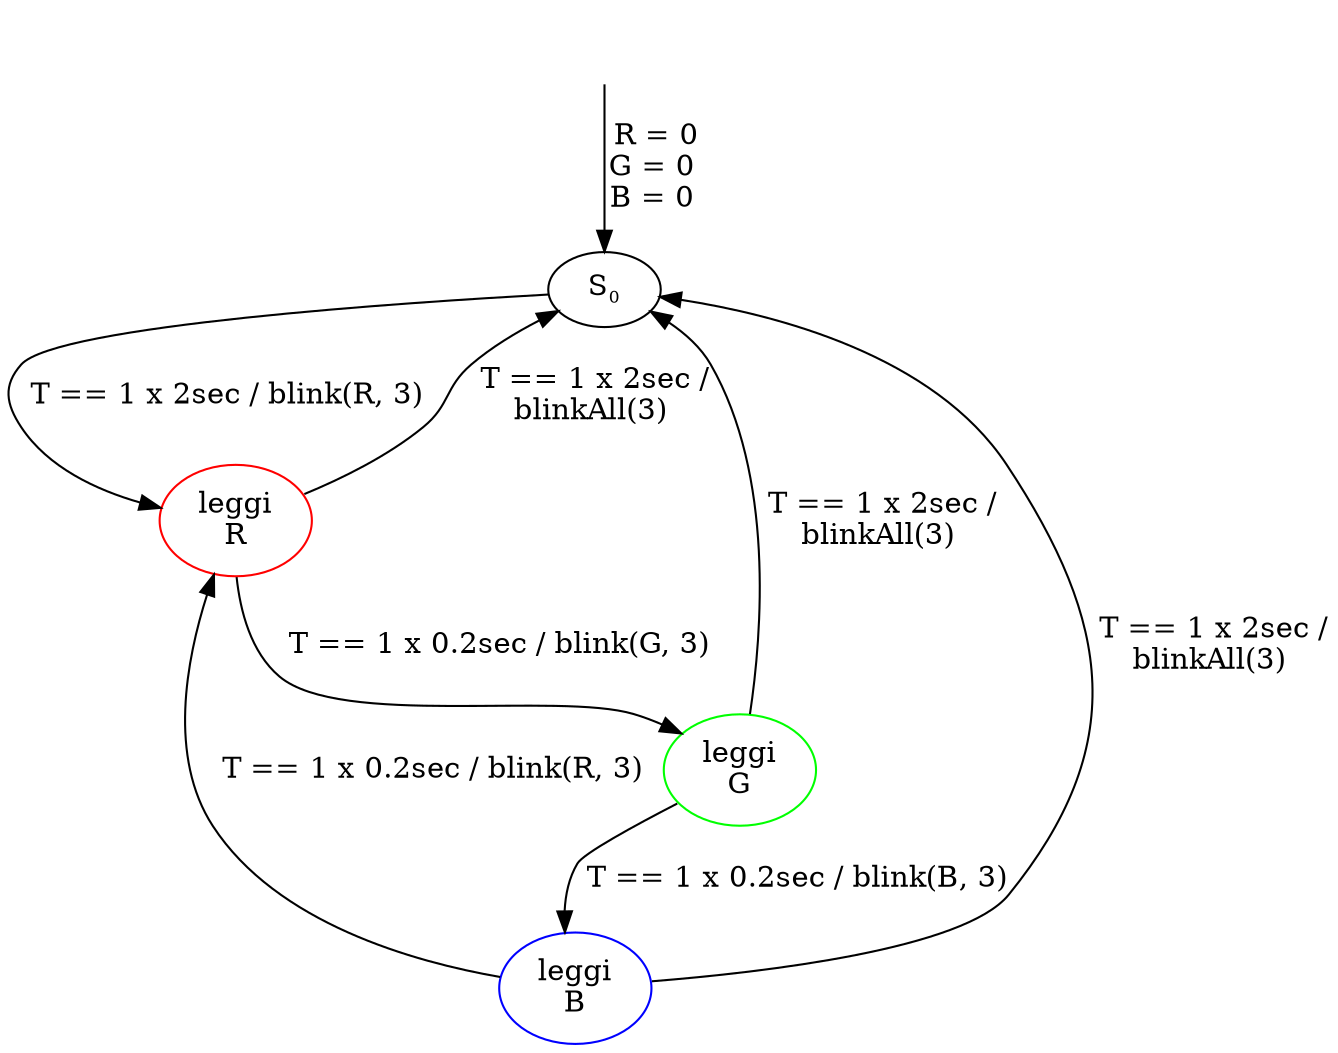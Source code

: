 # rgb.dot
# This file is part of arduino-nano-rgb
#
# Copyright (C) 2014 - Mirco Bertelli
#
# arduino-nano-rgb is free software; you can redistribute it and/or modify
# it under the terms of the GNU General Public License as published by
# the Free Software Foundation; either version 2 of the License, or
# (at your option) any later version.
#
# arduino-nano-rgb is distributed in the hope that it will be useful,
# but WITHOUT ANY WARRANTY; without even the implied warranty of
# MERCHANTABILITY or FITNESS FOR A PARTICULAR PURPOSE.  See the
# GNU General Public License for more details.
#
# You should have received a copy of the GNU General Public License
# along with arduino-nano-rgb. If not, see <http://www.gnu.org/licenses/>.

digraph rgbSystem {

	init [label="", style="invis"];
	S0 [label=<S<sub><font point-size="10">0</font></sub>>];
	R [label="leggi\nR", color=red];
	G [label="leggi\nG", color=green];
	B [label="leggi\nB", color=blue];

	init -> S0 [label=" R = 0\nG = 0\nB = 0"];
	
	S0 -> R [label=" T == 1 x 2sec / blink(R, 3)"];

	R -> S0 [label=" T == 1 x 2sec /\nblinkAll(3)"];
	R -> G [label=" T == 1 x 0.2sec / blink(G, 3)"];

	G -> S0 [label=" T == 1 x 2sec /\nblinkAll(3)"];
	G -> B [label=" T == 1 x 0.2sec / blink(B, 3)"];

	B -> S0 [label=" T == 1 x 2sec /\nblinkAll(3)"];
	B -> R [label=" T == 1 x 0.2sec / blink(R, 3)"];
}